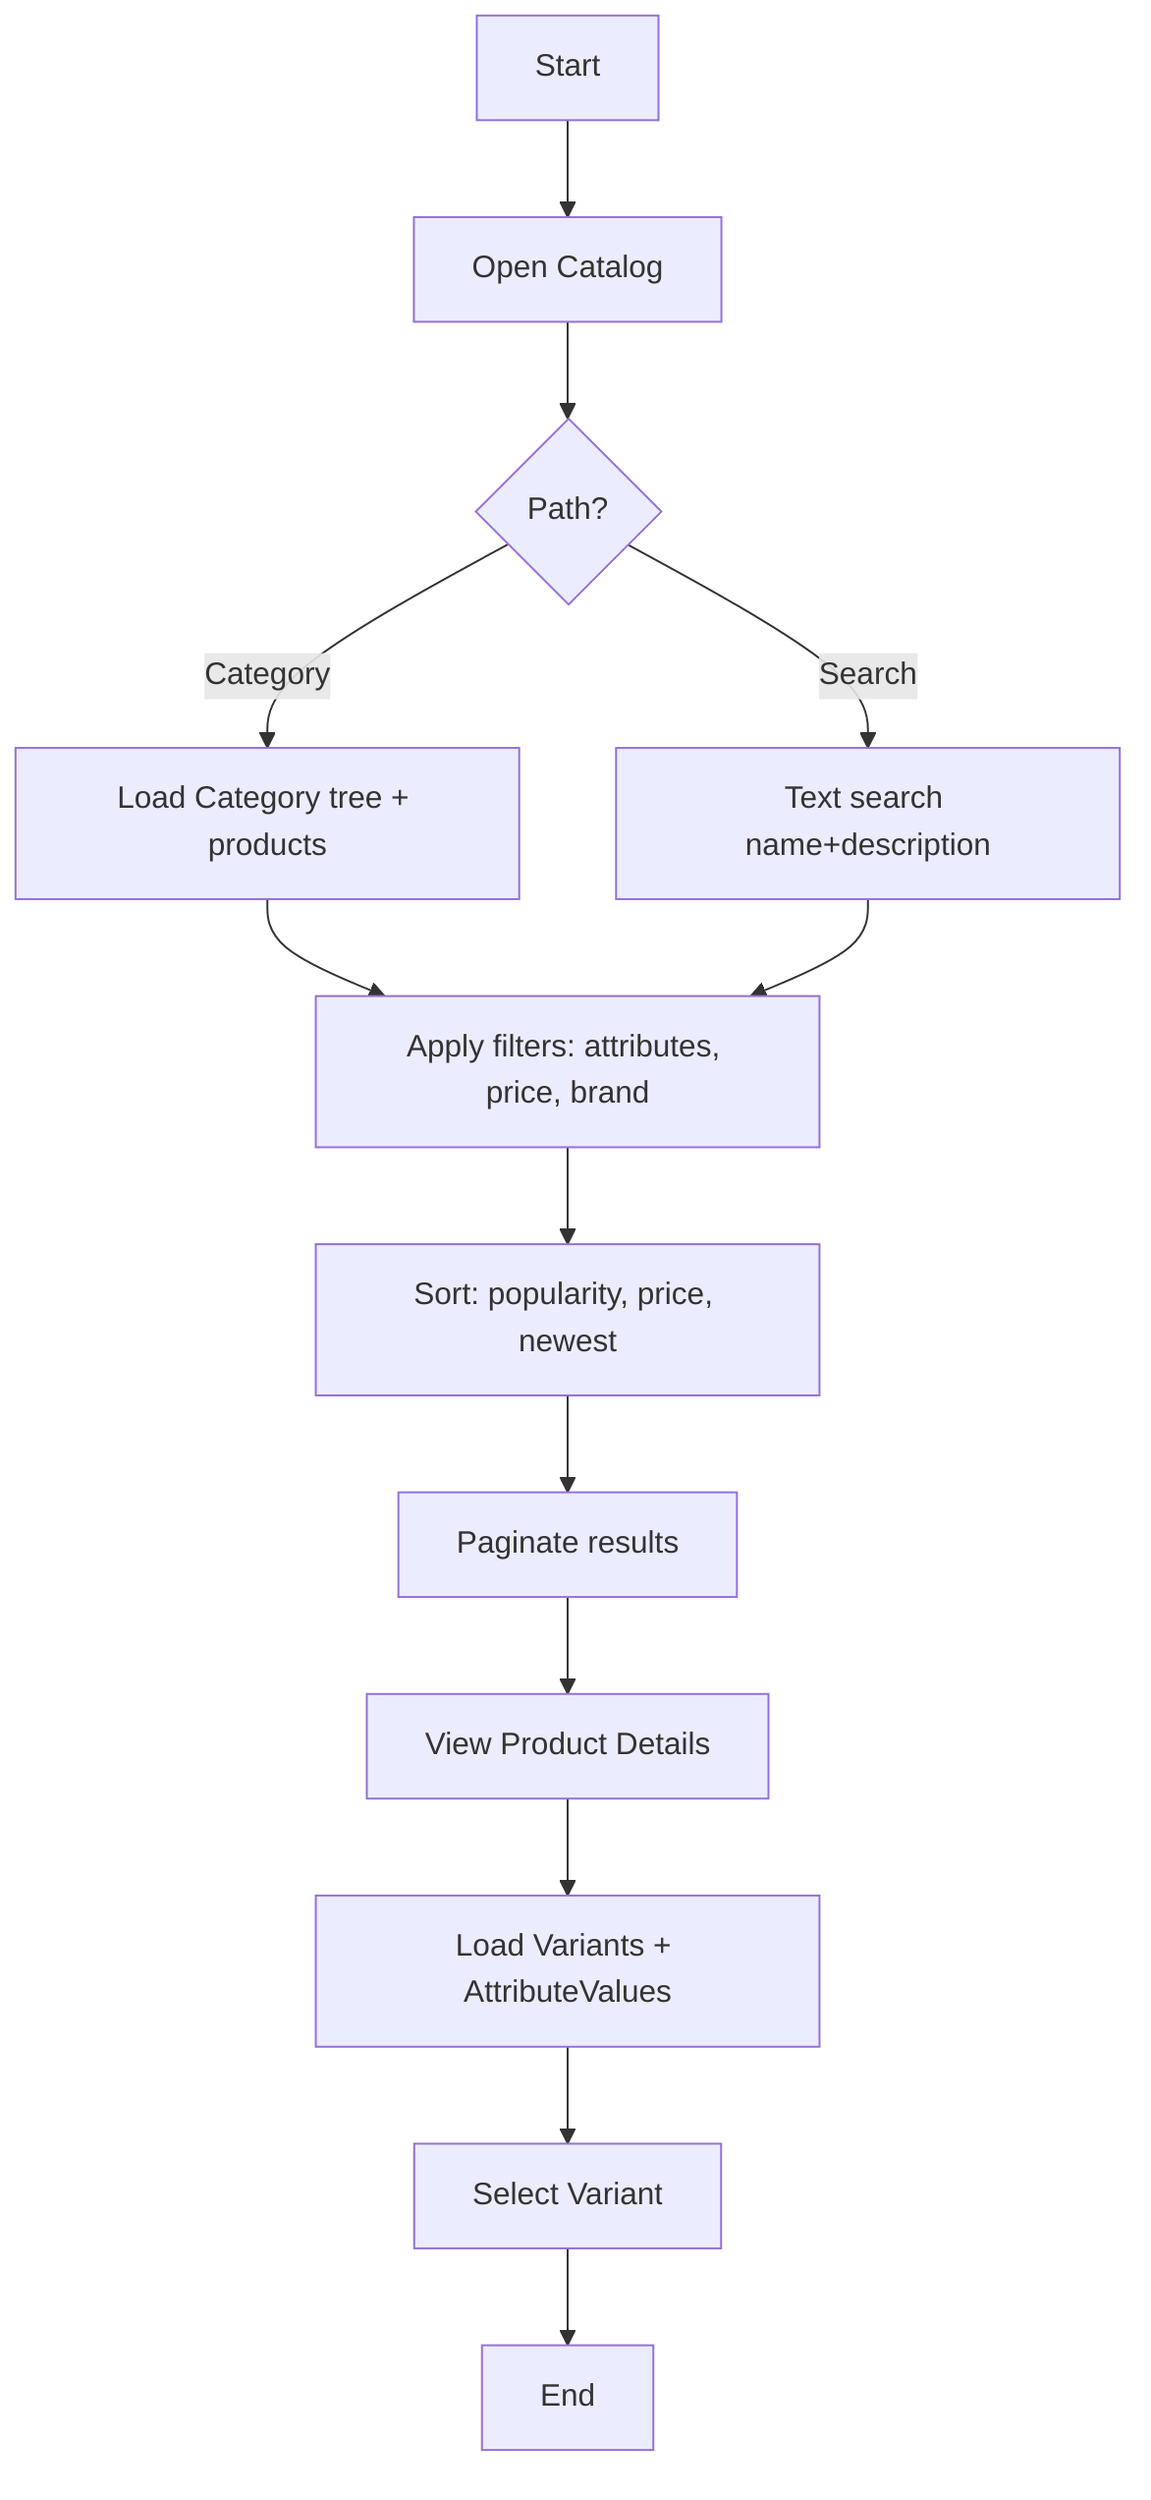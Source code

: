 %% Catalog: Search, Browse, Filters
%% View at https://mermaid.live
flowchart TD
  A[Start] --> B[Open Catalog]
  B --> C{Path?}
  C -->|Category| D[Load Category tree + products]
  C -->|Search| E[Text search name+description]
  D --> F[Apply filters: attributes, price, brand]
  E --> F
  F --> G[Sort: popularity, price, newest]
  G --> H[Paginate results]
  H --> I[View Product Details]
  I --> J[Load Variants + AttributeValues]
  J --> K[Select Variant]
  K --> Z[End]